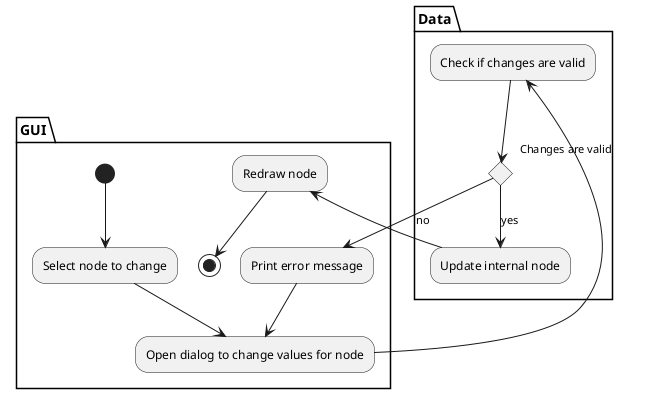 @startuml

partition GUI {
  (*) --> "Select node to change"
  --> "Open dialog to change values for node"
  "Print error message" --> "Open dialog to change values for node"
  "Redraw node" --> (*)
}

partition Data {
    "Open dialog to change values for node" --> "Check if changes are valid"
   if "Changes are valid" then
     -->[yes] "Update internal node"
   else
     -->[no] "Print error message"
   endif
   "Update internal node" --> "Redraw node"

}

@enduml